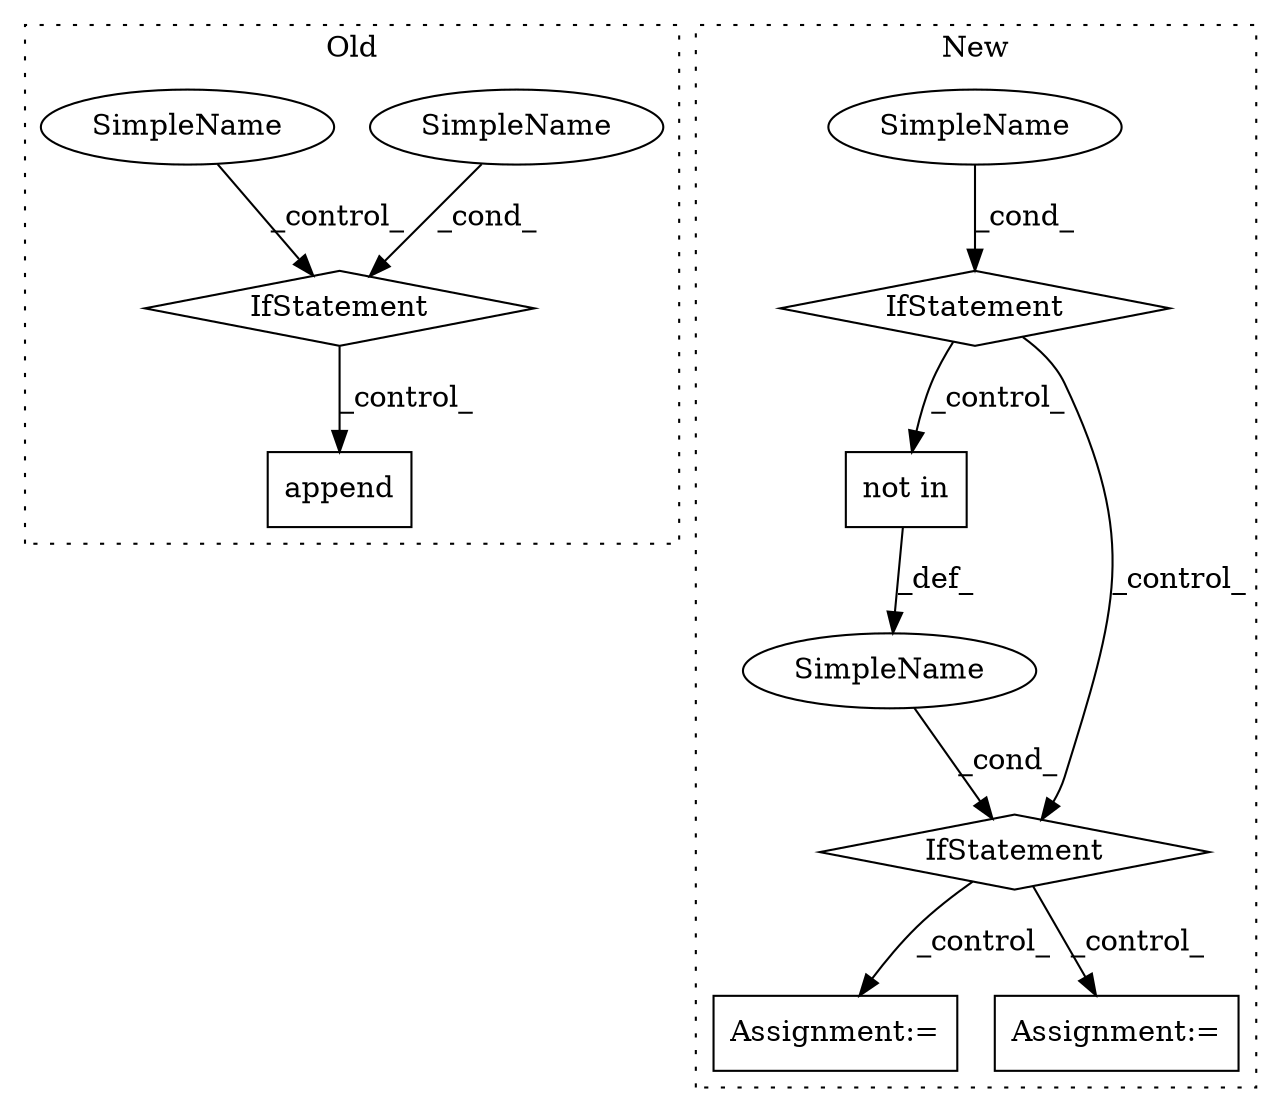 digraph G {
subgraph cluster0 {
1 [label="append" a="32" s="443,451" l="7,1" shape="box"];
4 [label="IfStatement" a="25" s="378,401" l="4,2" shape="diamond"];
5 [label="SimpleName" a="42" s="" l="" shape="ellipse"];
6 [label="SimpleName" a="42" s="" l="" shape="ellipse"];
label = "Old";
style="dotted";
}
subgraph cluster1 {
2 [label="not in" a="108" s="484" l="19" shape="box"];
3 [label="IfStatement" a="25" s="449,504" l="4,2" shape="diamond"];
7 [label="SimpleName" a="42" s="" l="" shape="ellipse"];
8 [label="IfStatement" a="25" s="371,393" l="4,2" shape="diamond"];
9 [label="Assignment:=" a="7" s="671" l="2" shape="box"];
10 [label="SimpleName" a="42" s="" l="" shape="ellipse"];
11 [label="Assignment:=" a="7" s="564" l="1" shape="box"];
label = "New";
style="dotted";
}
2 -> 10 [label="_def_"];
3 -> 11 [label="_control_"];
3 -> 9 [label="_control_"];
4 -> 1 [label="_control_"];
5 -> 4 [label="_cond_"];
6 -> 4 [label="_control_"];
7 -> 8 [label="_cond_"];
8 -> 2 [label="_control_"];
8 -> 3 [label="_control_"];
10 -> 3 [label="_cond_"];
}